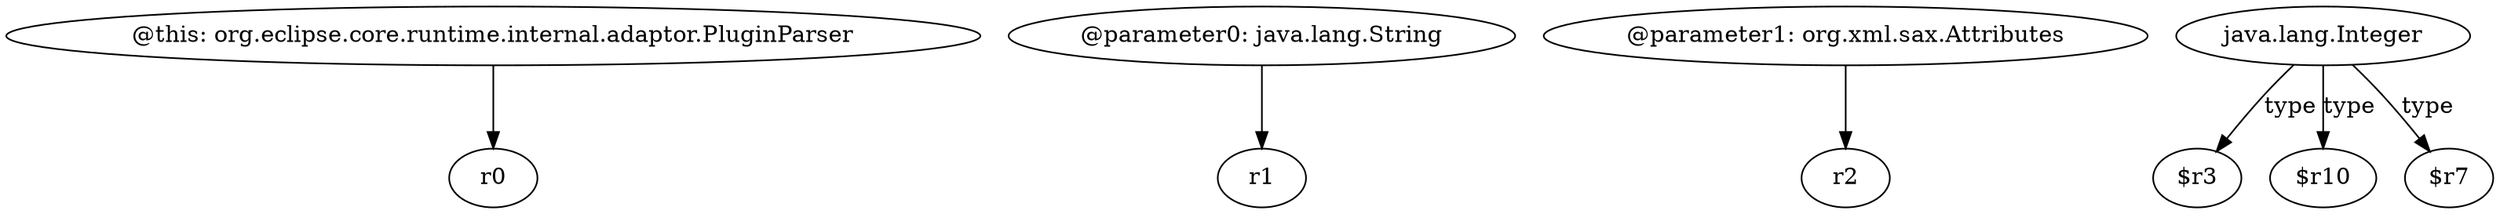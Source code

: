 digraph g {
0[label="@this: org.eclipse.core.runtime.internal.adaptor.PluginParser"]
1[label="r0"]
0->1[label=""]
2[label="@parameter0: java.lang.String"]
3[label="r1"]
2->3[label=""]
4[label="@parameter1: org.xml.sax.Attributes"]
5[label="r2"]
4->5[label=""]
6[label="java.lang.Integer"]
7[label="$r3"]
6->7[label="type"]
8[label="$r10"]
6->8[label="type"]
9[label="$r7"]
6->9[label="type"]
}